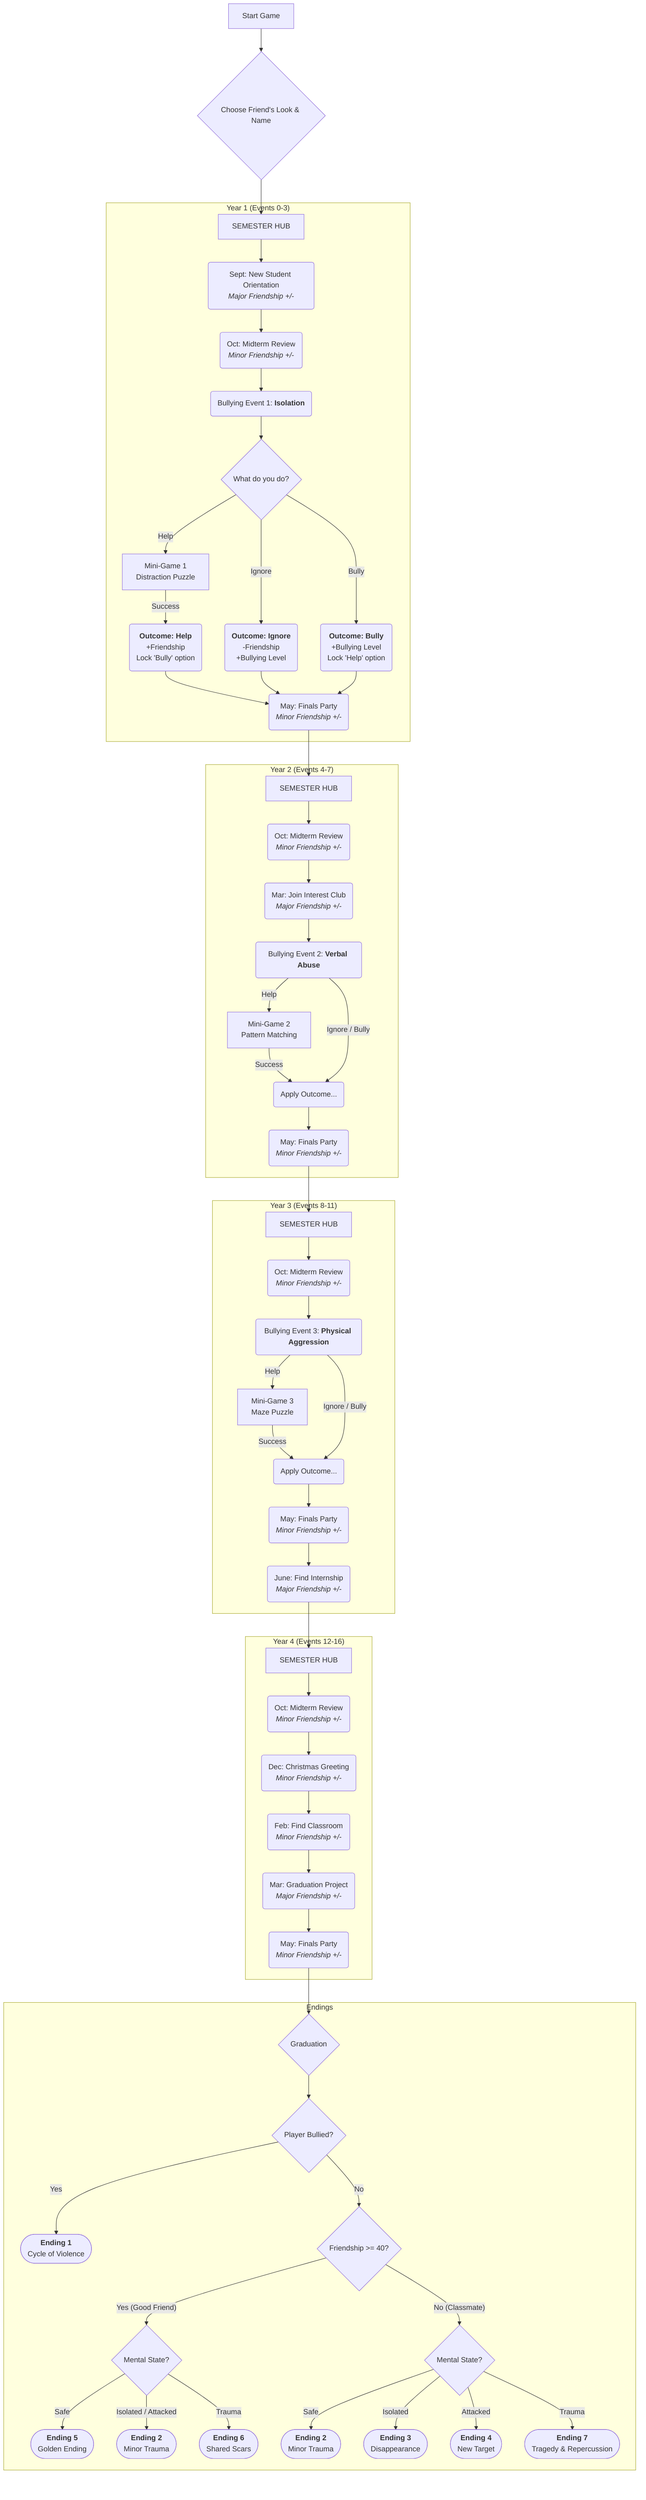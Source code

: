 flowchart TD
    %% ========= Entry & Setup =========
    A[Start Game] --> B{Choose Friend's Look & Name}
    B --> Y1_Hub

    %% ========= Year 1 (Events 0-3) =========
    subgraph "Year 1 (Events 0-3)"
        Y1_Hub[SEMESTER HUB] --> Y1_E1(Sept: New Student Orientation<br><i>Major Friendship +/-</i>)
        Y1_E1 --> Y1_E2(Oct: Midterm Review<br><i>Minor Friendship +/-</i>)
        Y1_E2 --> Y1_Bully(Bullying Event 1: <b>Isolation</b>)
        Y1_Bully --> Y1_Choice{What do you do?}
        Y1_Choice -- Help --> Y1_MG1[Mini-Game 1<br>Distraction Puzzle]
        Y1_MG1 -- Success --> Y1_B_Help(<b>Outcome: Help</b><br>+Friendship<br>Lock 'Bully' option)
        Y1_Choice -- Ignore --> Y1_B_Ignore(<b>Outcome: Ignore</b><br>-Friendship<br>+Bullying Level)
        Y1_Choice -- Bully --> Y1_B_Bully(<b>Outcome: Bully</b><br>+Bullying Level<br>Lock 'Help' option)
        Y1_B_Help --> Y1_E3
        Y1_B_Ignore --> Y1_E3
        Y1_B_Bully --> Y1_E3
        Y1_E3(May: Finals Party<br><i>Minor Friendship +/-</i>)
    end

    Y1_E3 --> Y2_Hub

    %% ========= Year 2 (Events 4-7) =========
    subgraph "Year 2 (Events 4-7)"
        Y2_Hub[SEMESTER HUB] --> Y2_E1(Oct: Midterm Review<br><i>Minor Friendship +/-</i>)
        Y2_E1 --> Y2_E2(Mar: Join Interest Club<br><i>Major Friendship +/-</i>)
        Y2_E2 --> Y2_Bully(Bullying Event 2: <b>Verbal Abuse</b>)
        Y2_Bully -- Help --> Y2_MG2[Mini-Game 2<br>Pattern Matching]
        Y2_MG2 -- Success --> Y2_B_Outcome(Apply Outcome...)
        Y2_Bully -- Ignore / Bully --> Y2_B_Outcome(Apply Outcome...)
        Y2_B_Outcome --> Y2_E3(May: Finals Party<br><i>Minor Friendship +/-</i>)
    end

    Y2_E3 --> Y3_Hub

    %% ========= Year 3 (Events 8-11) =========
    subgraph "Year 3 (Events 8-11)"
        Y3_Hub[SEMESTER HUB] --> Y3_E1(Oct: Midterm Review<br><i>Minor Friendship +/-</i>)
        Y3_E1 --> Y3_Bully(Bullying Event 3: <b>Physical Aggression</b>)
        Y3_Bully -- Help --> Y3_MG3[Mini-Game 3<br>Maze Puzzle]
        Y3_MG3 -- Success --> Y3_B_Outcome(Apply Outcome...)
        Y3_Bully -- Ignore / Bully --> Y3_B_Outcome(Apply Outcome...)
        Y3_B_Outcome --> Y3_E2(May: Finals Party<br><i>Minor Friendship +/-</i>)
        Y3_E2 --> Y3_E3(June: Find Internship<br><i>Major Friendship +/-</i>)
    end

    Y3_E3 --> Y4_Hub

    %% ========= Year 4 (Events 12-16) =========
    subgraph "Year 4 (Events 12-16)"
        Y4_Hub[SEMESTER HUB] --> Y4_E1(Oct: Midterm Review<br><i>Minor Friendship +/-</i>)
        Y4_E1 --> Y4_E2(Dec: Christmas Greeting<br><i>Minor Friendship +/-</i>)
        Y4_E2 --> Y4_E3(Feb: Find Classroom<br><i>Minor Friendship +/-</i>)
        Y4_E3 --> Y4_E4(Mar: Graduation Project<br><i>Major Friendship +/-</i>)
        Y4_E4 --> Y4_E5(May: Finals Party<br><i>Minor Friendship +/-</i>)
    end

    Y4_E5 --> Grad{Graduation}

    %% ========= Endings =========
    subgraph Endings
        Grad --> Cond1{Player Bullied?}
        Cond1 -- Yes --> End1([<b>Ending 1</b><br>Cycle of Violence])
        Cond1 -- No --> Cond2{Friendship >= 40?}
        
        Cond2 -- "Yes (Good Friend)" --> Cond3{Mental State?}
        Cond3 -- "Safe" --> End5([<b>Ending 5</b><br>Golden Ending])
        Cond3 -- "Isolated / Attacked" --> End2_A([<b>Ending 2</b><br>Minor Trauma])
        Cond3 -- "Trauma" --> End6([<b>Ending 6</b><br>Shared Scars])

        Cond2 -- "No (Classmate)" --> Cond4{Mental State?}
        Cond4 -- "Safe" --> End2_B([<b>Ending 2</b><br>Minor Trauma])
        Cond4 -- "Isolated" --> End3([<b>Ending 3</b><br>Disappearance])
        Cond4 -- "Attacked" --> End4([<b>Ending 4</b><br>New Target])
        Cond4 -- "Trauma" --> End7([<b>Ending 7</b><br>Tragedy & Repercussion])
    end